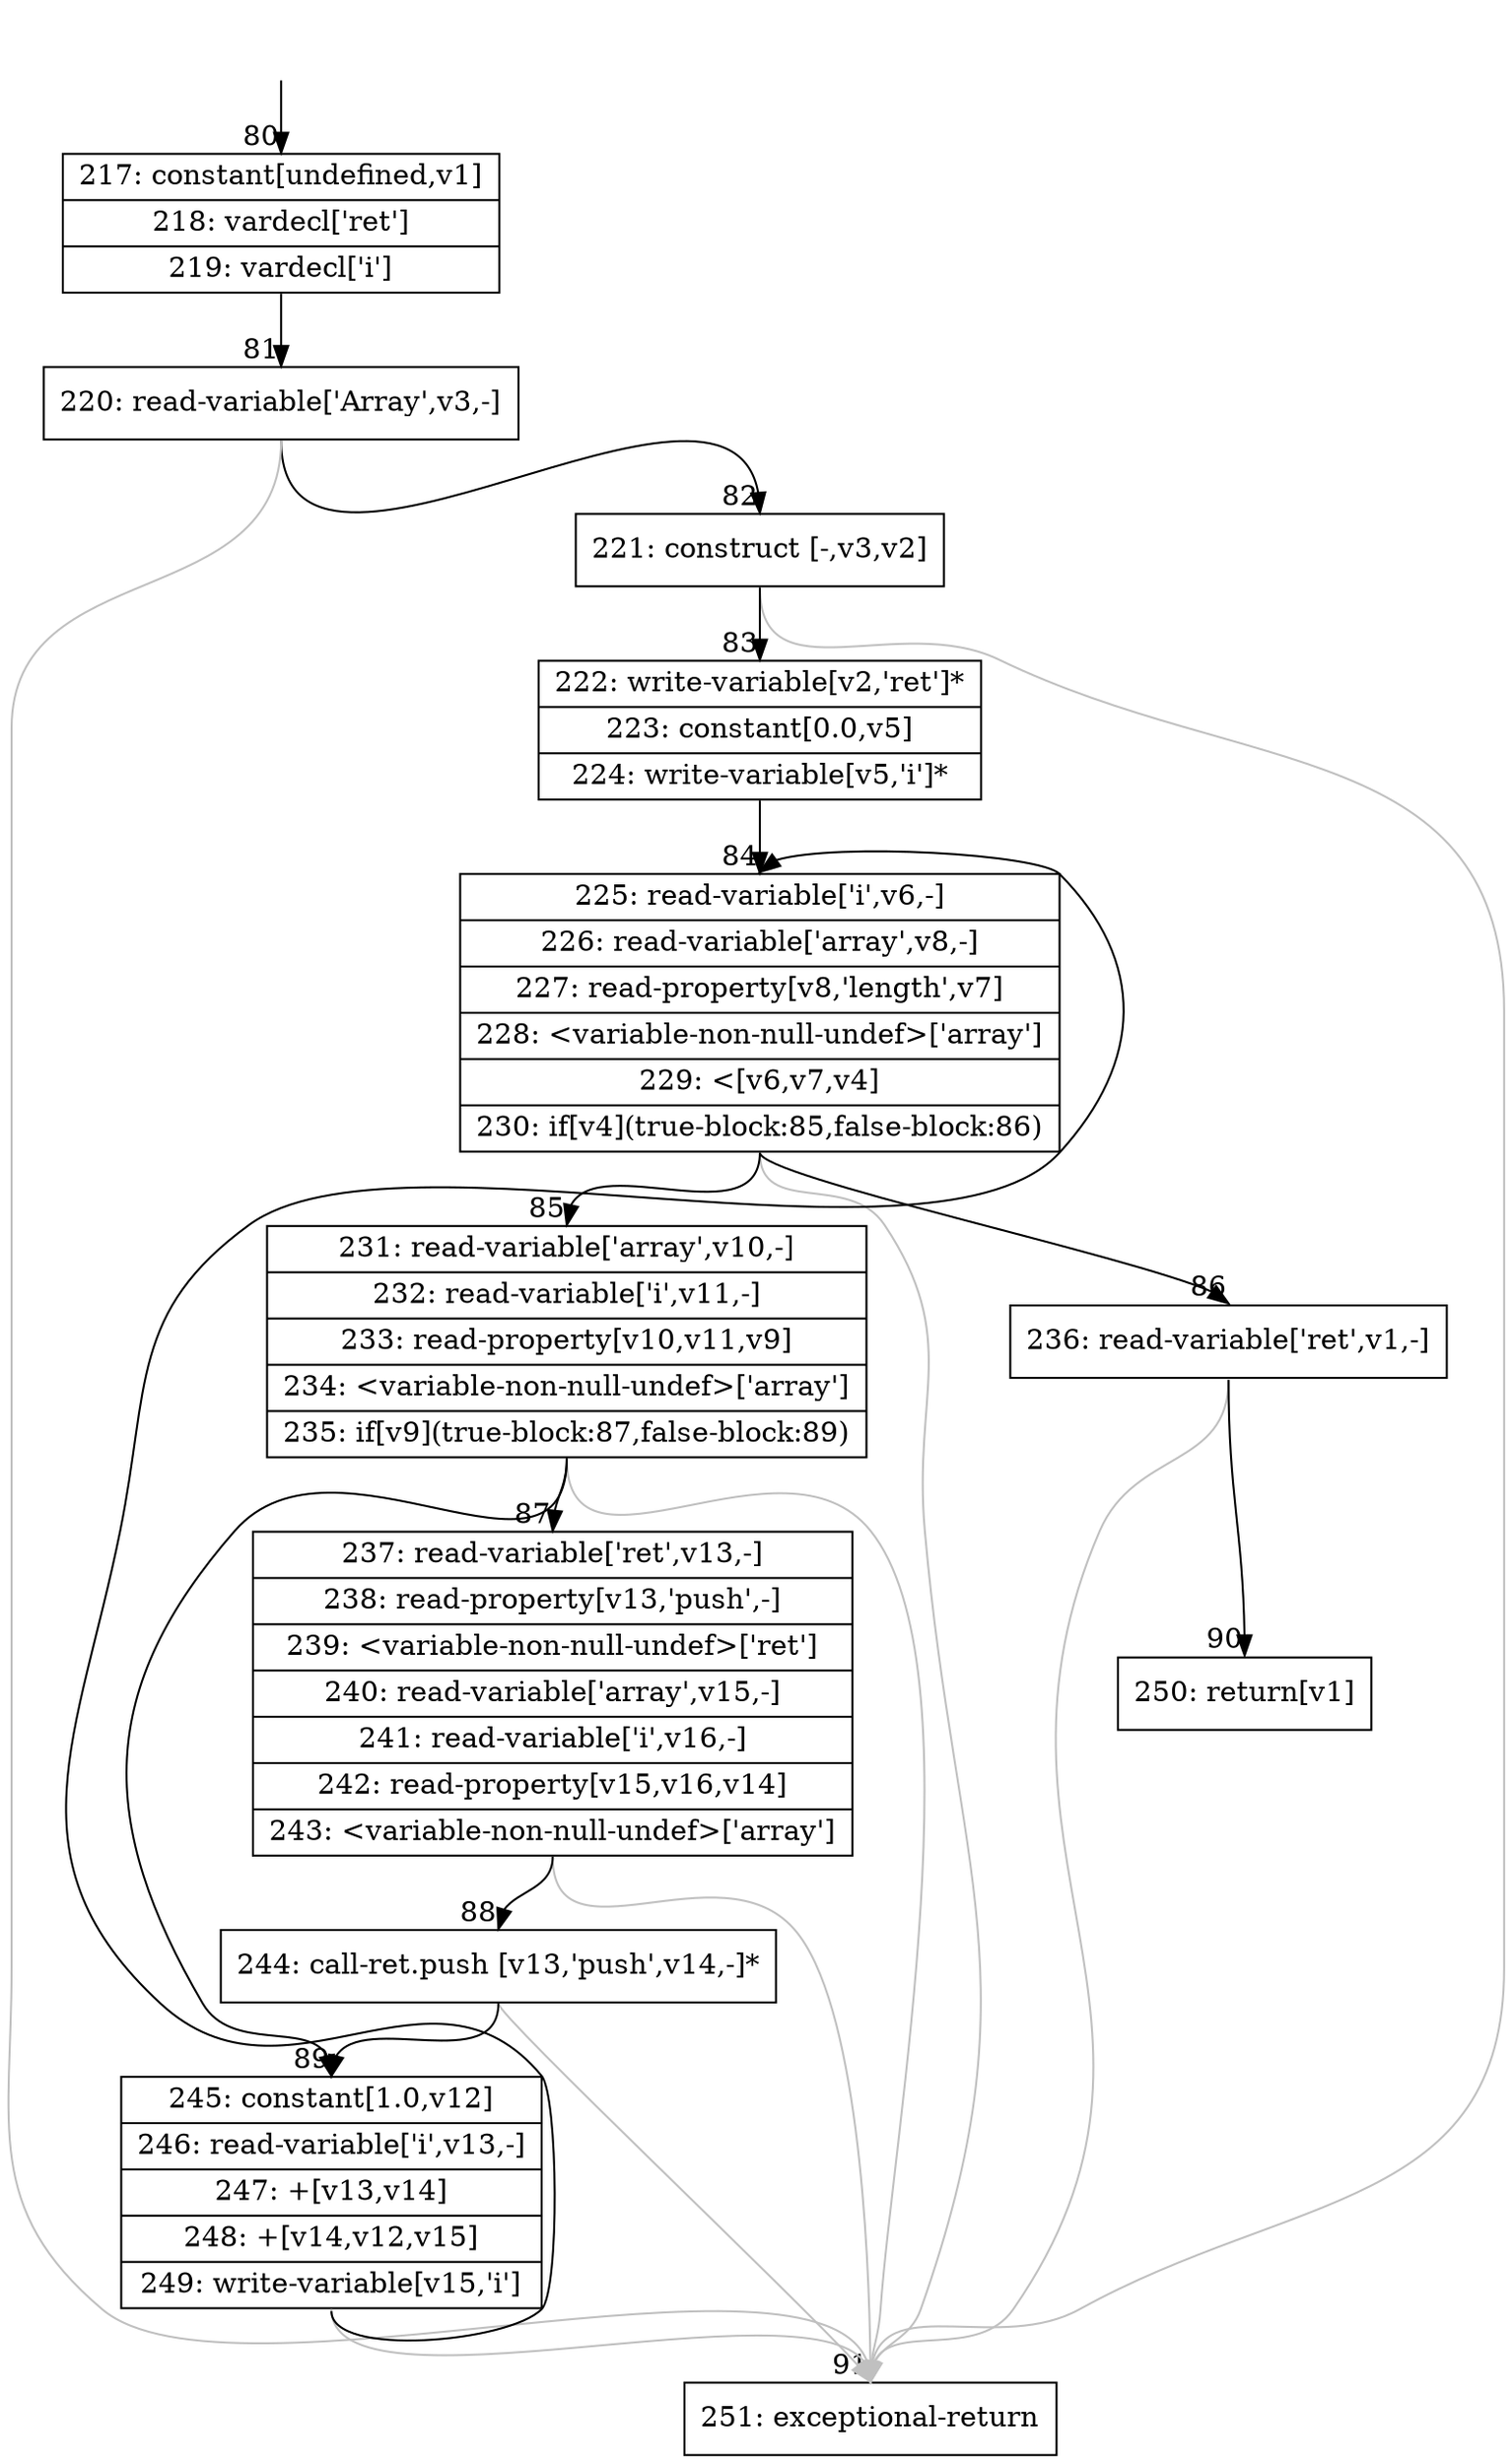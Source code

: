 digraph {
rankdir="TD"
BB_entry13[shape=none,label=""];
BB_entry13 -> BB80 [tailport=s, headport=n, headlabel="    80"]
BB80 [shape=record label="{217: constant[undefined,v1]|218: vardecl['ret']|219: vardecl['i']}" ] 
BB80 -> BB81 [tailport=s, headport=n, headlabel="      81"]
BB81 [shape=record label="{220: read-variable['Array',v3,-]}" ] 
BB81 -> BB82 [tailport=s, headport=n, headlabel="      82"]
BB81 -> BB91 [tailport=s, headport=n, color=gray, headlabel="      91"]
BB82 [shape=record label="{221: construct [-,v3,v2]}" ] 
BB82 -> BB83 [tailport=s, headport=n, headlabel="      83"]
BB82 -> BB91 [tailport=s, headport=n, color=gray]
BB83 [shape=record label="{222: write-variable[v2,'ret']*|223: constant[0.0,v5]|224: write-variable[v5,'i']*}" ] 
BB83 -> BB84 [tailport=s, headport=n, headlabel="      84"]
BB84 [shape=record label="{225: read-variable['i',v6,-]|226: read-variable['array',v8,-]|227: read-property[v8,'length',v7]|228: \<variable-non-null-undef\>['array']|229: \<[v6,v7,v4]|230: if[v4](true-block:85,false-block:86)}" ] 
BB84 -> BB85 [tailport=s, headport=n, headlabel="      85"]
BB84 -> BB86 [tailport=s, headport=n, headlabel="      86"]
BB84 -> BB91 [tailport=s, headport=n, color=gray]
BB85 [shape=record label="{231: read-variable['array',v10,-]|232: read-variable['i',v11,-]|233: read-property[v10,v11,v9]|234: \<variable-non-null-undef\>['array']|235: if[v9](true-block:87,false-block:89)}" ] 
BB85 -> BB87 [tailport=s, headport=n, headlabel="      87"]
BB85 -> BB89 [tailport=s, headport=n, headlabel="      89"]
BB85 -> BB91 [tailport=s, headport=n, color=gray]
BB86 [shape=record label="{236: read-variable['ret',v1,-]}" ] 
BB86 -> BB90 [tailport=s, headport=n, headlabel="      90"]
BB86 -> BB91 [tailport=s, headport=n, color=gray]
BB87 [shape=record label="{237: read-variable['ret',v13,-]|238: read-property[v13,'push',-]|239: \<variable-non-null-undef\>['ret']|240: read-variable['array',v15,-]|241: read-variable['i',v16,-]|242: read-property[v15,v16,v14]|243: \<variable-non-null-undef\>['array']}" ] 
BB87 -> BB88 [tailport=s, headport=n, headlabel="      88"]
BB87 -> BB91 [tailport=s, headport=n, color=gray]
BB88 [shape=record label="{244: call-ret.push [v13,'push',v14,-]*}" ] 
BB88 -> BB89 [tailport=s, headport=n]
BB88 -> BB91 [tailport=s, headport=n, color=gray]
BB89 [shape=record label="{245: constant[1.0,v12]|246: read-variable['i',v13,-]|247: +[v13,v14]|248: +[v14,v12,v15]|249: write-variable[v15,'i']}" ] 
BB89 -> BB84 [tailport=s, headport=n]
BB89 -> BB91 [tailport=s, headport=n, color=gray]
BB90 [shape=record label="{250: return[v1]}" ] 
BB91 [shape=record label="{251: exceptional-return}" ] 
//#$~ 87
}
